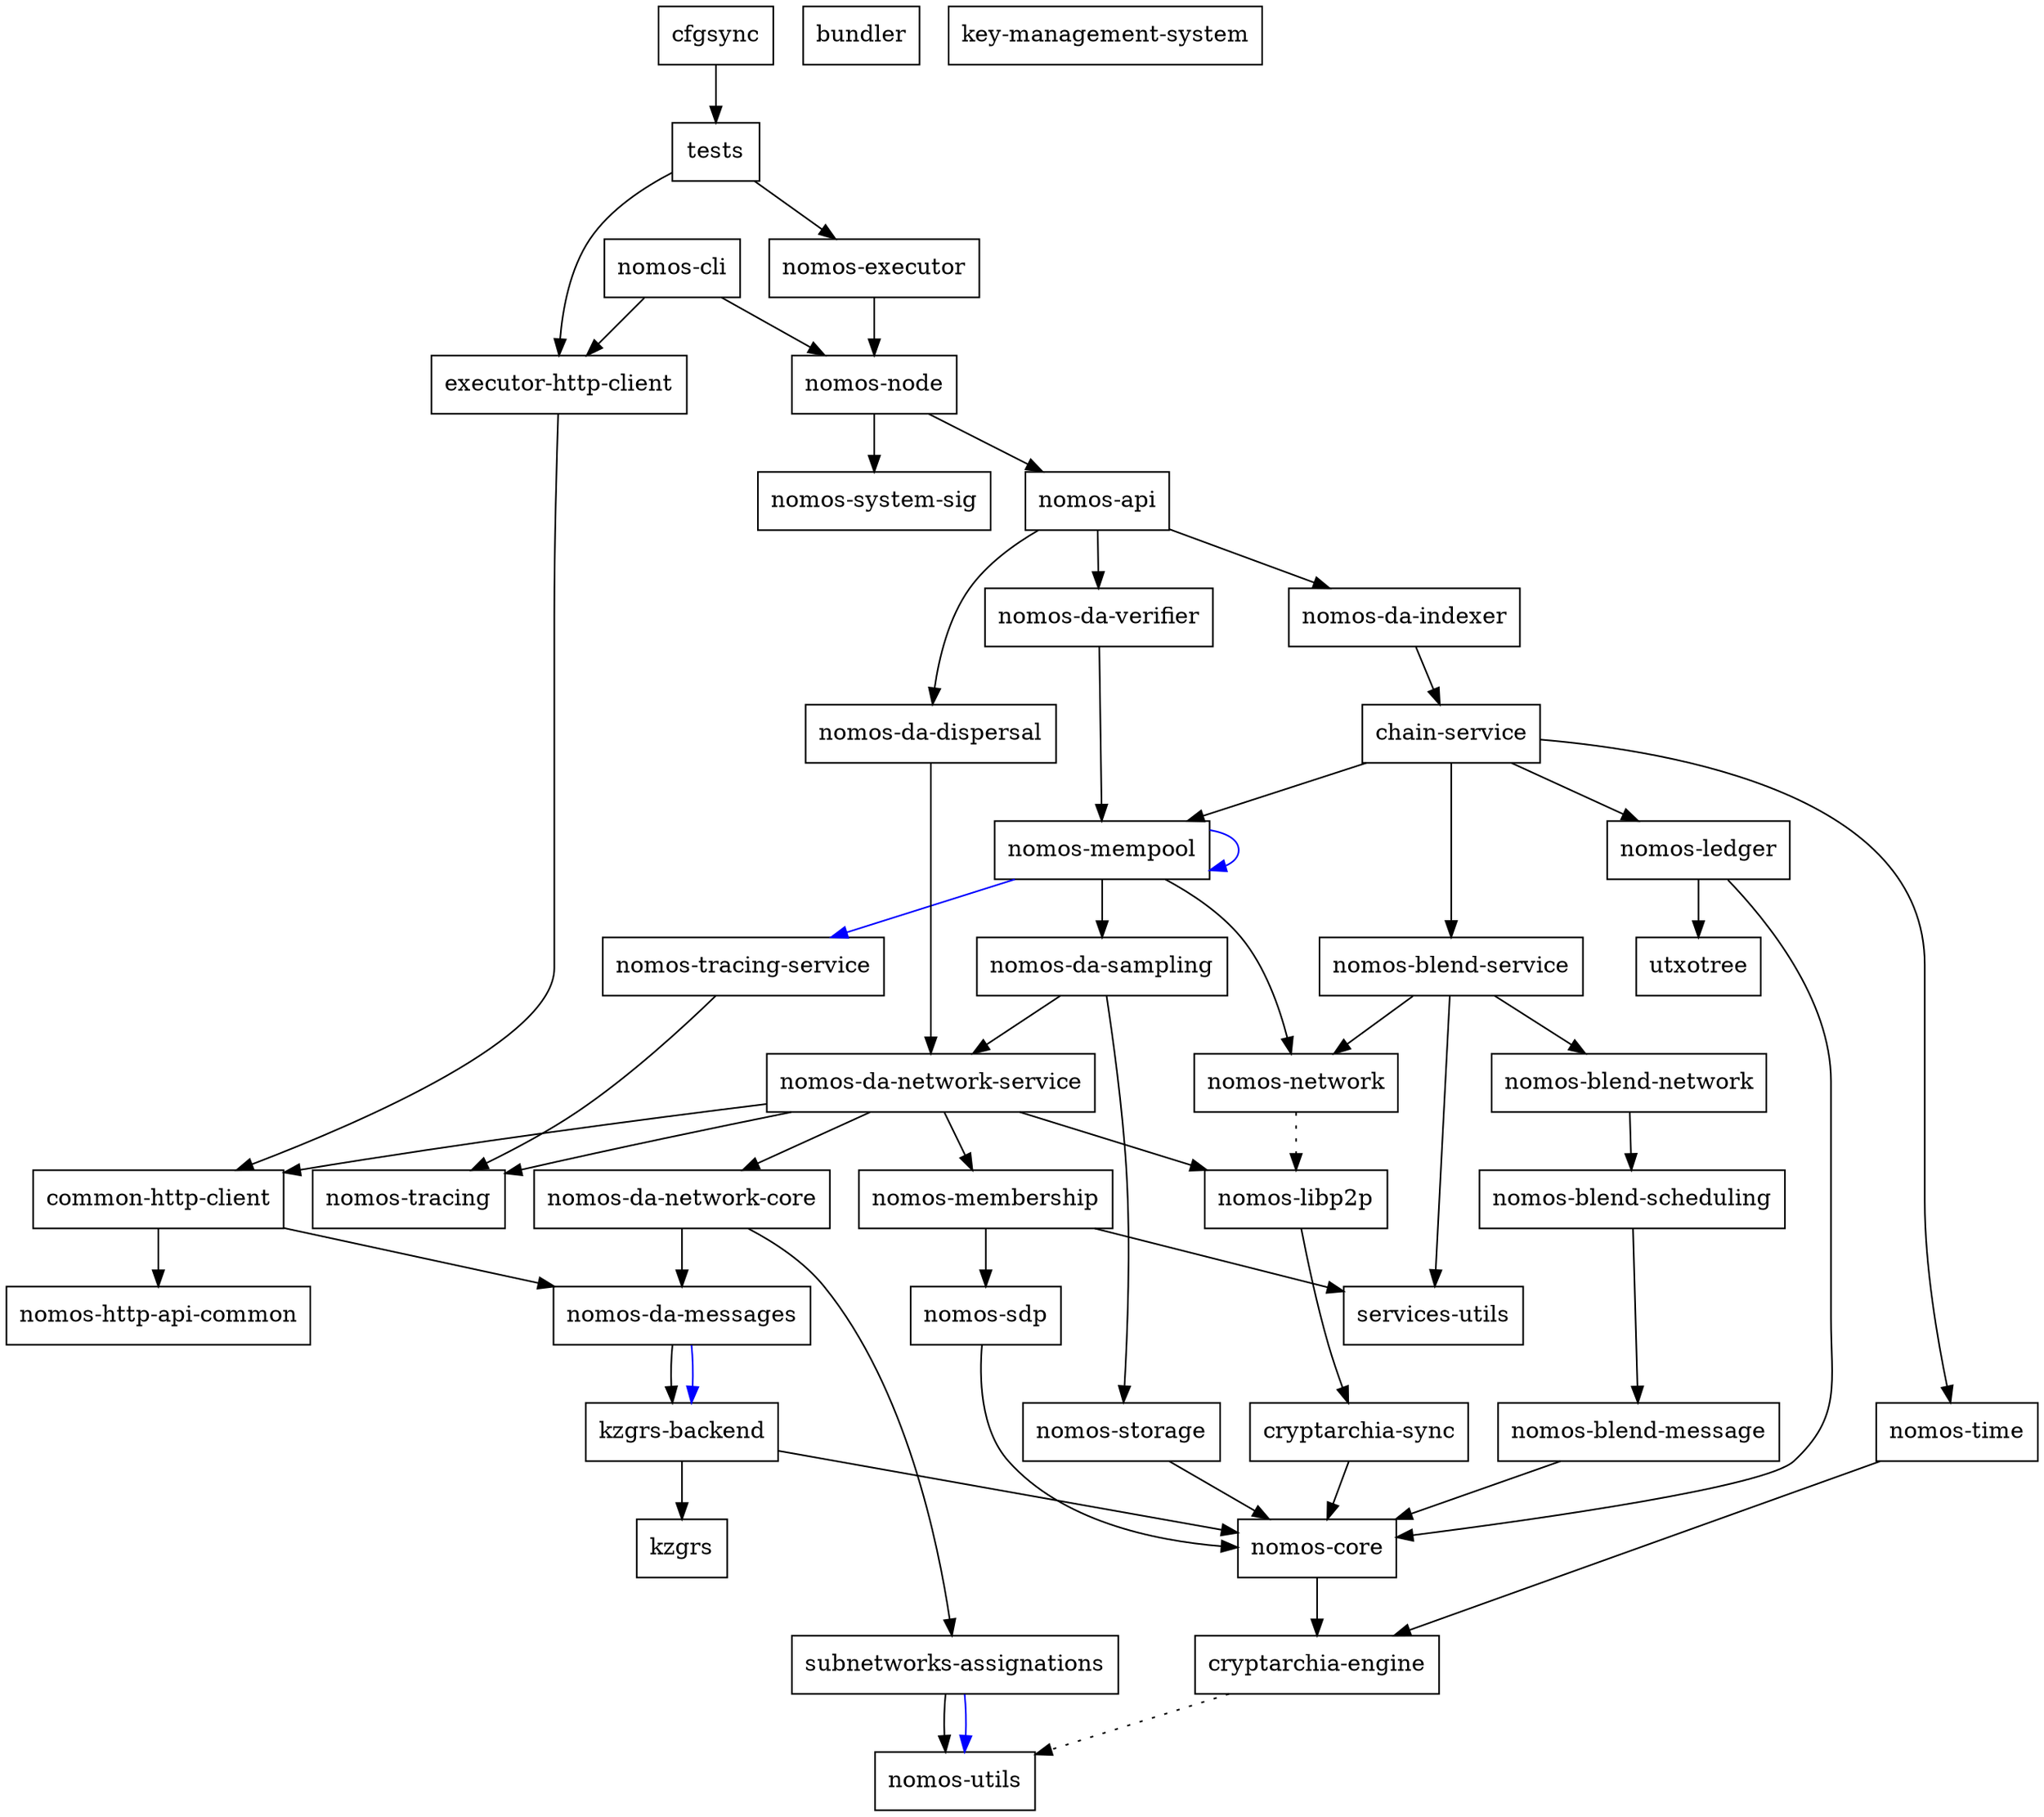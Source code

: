 digraph {
    0 [ label = "cryptarchia-engine" shape = box]
    1 [ label = "nomos-utils" shape = box]
    2 [ label = "cryptarchia-sync" shape = box]
    3 [ label = "nomos-core" shape = box]
    4 [ label = "nomos-ledger" shape = box]
    5 [ label = "utxotree" shape = box]
    6 [ label = "nomos-http-api-common" shape = box]
    7 [ label = "nomos-executor" shape = box]
    8 [ label = "kzgrs-backend" shape = box]
    9 [ label = "kzgrs" shape = box]
    10 [ label = "nomos-api" shape = box]
    11 [ label = "chain-service" shape = box]
    12 [ label = "nomos-blend-service" shape = box]
    13 [ label = "nomos-blend-message" shape = box]
    14 [ label = "nomos-blend-network" shape = box]
    15 [ label = "nomos-blend-scheduling" shape = box]
    16 [ label = "nomos-libp2p" shape = box]
    17 [ label = "nomos-network" shape = box]
    18 [ label = "services-utils" shape = box]
    19 [ label = "nomos-da-sampling" shape = box]
    20 [ label = "nomos-da-network-core" shape = box]
    21 [ label = "nomos-da-messages" shape = box]
    22 [ label = "subnetworks-assignations" shape = box]
    23 [ label = "nomos-da-network-service" shape = box]
    24 [ label = "common-http-client" shape = box]
    25 [ label = "nomos-membership" shape = box]
    26 [ label = "nomos-sdp" shape = box]
    27 [ label = "nomos-tracing" shape = box]
    28 [ label = "nomos-storage" shape = box]
    29 [ label = "nomos-mempool" shape = box]
    30 [ label = "nomos-tracing-service" shape = box]
    31 [ label = "nomos-time" shape = box]
    32 [ label = "nomos-da-dispersal" shape = box]
    33 [ label = "nomos-da-indexer" shape = box]
    34 [ label = "nomos-da-verifier" shape = box]
    35 [ label = "nomos-node" shape = box]
    36 [ label = "nomos-system-sig" shape = box]
    37 [ label = "executor-http-client" shape = box]
    38 [ label = "bundler" shape = box]
    39 [ label = "nomos-cli" shape = box]
    40 [ label = "key-management-system" shape = box]
    41 [ label = "cfgsync" shape = box]
    42 [ label = "tests" shape = box]
    0 -> 1 [ style = dotted]
    2 -> 3 [ ]
    3 -> 0 [ ]
    4 -> 3 [ ]
    4 -> 5 [ ]
    7 -> 35 [ ]
    8 -> 9 [ ]
    8 -> 3 [ ]
    10 -> 32 [ ]
    10 -> 33 [ ]
    10 -> 34 [ ]
    11 -> 12 [ ]
    11 -> 4 [ ]
    11 -> 29 [ ]
    11 -> 31 [ ]
    12 -> 14 [ ]
    12 -> 17 [ ]
    12 -> 18 [ ]
    13 -> 3 [ ]
    14 -> 15 [ ]
    15 -> 13 [ ]
    16 -> 2 [ ]
    17 -> 16 [ style = dotted]
    19 -> 23 [ ]
    19 -> 28 [ ]
    20 -> 21 [ ]
    20 -> 22 [ ]
    21 -> 8 [ ]
    21 -> 8 [ color = blue]
    22 -> 1 [ ]
    22 -> 1 [ color = blue]
    23 -> 24 [ ]
    23 -> 20 [ ]
    23 -> 16 [ ]
    23 -> 25 [ ]
    23 -> 27 [ ]
    24 -> 21 [ ]
    24 -> 6 [ ]
    25 -> 26 [ ]
    25 -> 18 [ ]
    26 -> 3 [ ]
    28 -> 3 [ ]
    29 -> 19 [ ]
    29 -> 29 [ color = blue]
    29 -> 17 [ ]
    29 -> 30 [ color = blue]
    30 -> 27 [ ]
    31 -> 0 [ ]
    32 -> 23 [ ]
    33 -> 11 [ ]
    34 -> 29 [ ]
    35 -> 10 [ ]
    35 -> 36 [ ]
    37 -> 24 [ ]
    39 -> 37 [ ]
    39 -> 35 [ ]
    41 -> 42 [ ]
    42 -> 37 [ ]
    42 -> 7 [ ]
}

